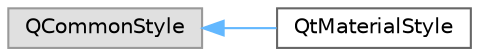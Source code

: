 digraph "类继承关系图"
{
 // LATEX_PDF_SIZE
  bgcolor="transparent";
  edge [fontname=Helvetica,fontsize=10,labelfontname=Helvetica,labelfontsize=10];
  node [fontname=Helvetica,fontsize=10,shape=box,height=0.2,width=0.4];
  rankdir="LR";
  Node0 [id="Node000000",label="QCommonStyle",height=0.2,width=0.4,color="grey60", fillcolor="#E0E0E0", style="filled",tooltip=" "];
  Node0 -> Node1 [id="edge299_Node000000_Node000001",dir="back",color="steelblue1",style="solid",tooltip=" "];
  Node1 [id="Node000001",label="QtMaterialStyle",height=0.2,width=0.4,color="grey40", fillcolor="white", style="filled",URL="$class_qt_material_style.html",tooltip="Material Design 风格类，继承自 QCommonStyle，管理主题和颜色"];
}
